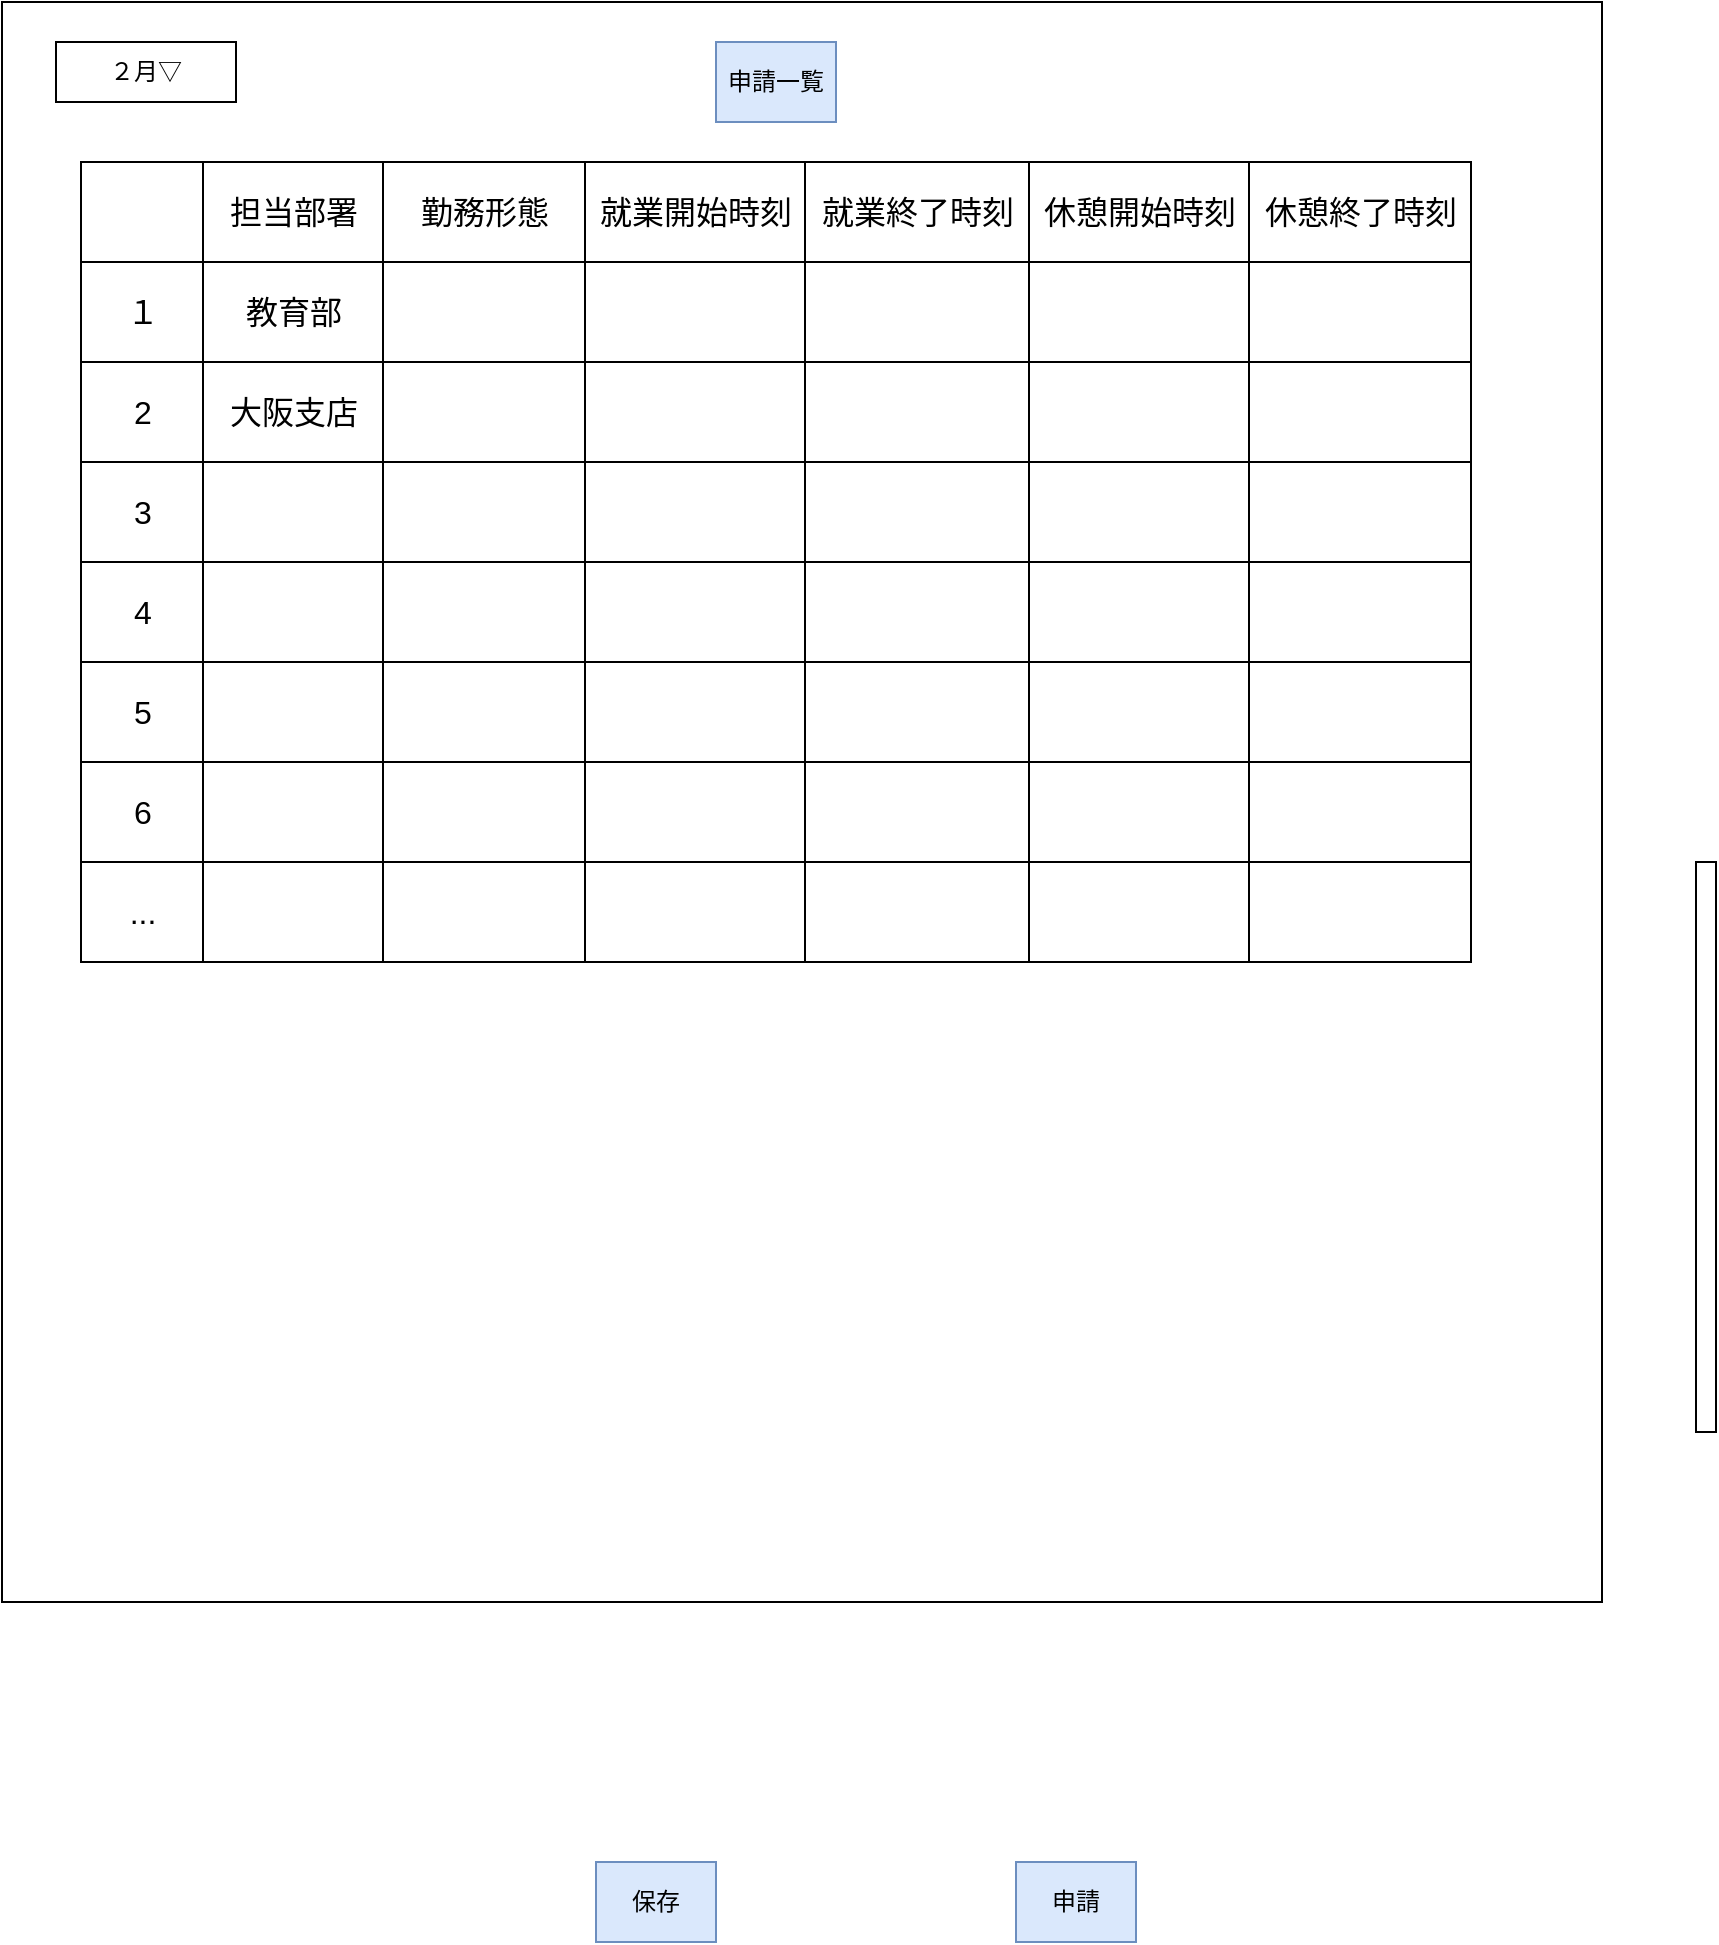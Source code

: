 <mxfile version="20.8.20" type="device" pages="3"><diagram name="勤務時間登録画面" id="ffvngONmOSI1_-Wl4fOs"><mxGraphModel dx="1100" dy="605" grid="1" gridSize="10" guides="1" tooltips="1" connect="1" arrows="1" fold="1" page="1" pageScale="1" pageWidth="827" pageHeight="1169" math="0" shadow="0"><root><mxCell id="0"/><mxCell id="1" parent="0"/><mxCell id="J5azdesgWVslwRO4zE-L-1" value="" style="whiteSpace=wrap;html=1;aspect=fixed;" vertex="1" parent="1"><mxGeometry x="13" y="10" width="800" height="800" as="geometry"/></mxCell><mxCell id="J5azdesgWVslwRO4zE-L-2" value="２月▽" style="rounded=0;whiteSpace=wrap;html=1;" vertex="1" parent="1"><mxGeometry x="40" y="30" width="90" height="30" as="geometry"/></mxCell><mxCell id="J5azdesgWVslwRO4zE-L-7" value="" style="shape=table;startSize=0;container=1;collapsible=0;childLayout=tableLayout;fontSize=16;" vertex="1" parent="1"><mxGeometry x="52.5" y="90" width="695" height="400" as="geometry"/></mxCell><mxCell id="UBJvr2TQ8BoIcqQ2PLWU-1" style="shape=tableRow;horizontal=0;startSize=0;swimlaneHead=0;swimlaneBody=0;strokeColor=inherit;top=0;left=0;bottom=0;right=0;collapsible=0;dropTarget=0;fillColor=none;points=[[0,0.5],[1,0.5]];portConstraint=eastwest;fontSize=16;" vertex="1" parent="J5azdesgWVslwRO4zE-L-7"><mxGeometry width="695" height="50" as="geometry"/></mxCell><mxCell id="UBJvr2TQ8BoIcqQ2PLWU-2" style="shape=partialRectangle;html=1;whiteSpace=wrap;connectable=0;strokeColor=inherit;overflow=hidden;fillColor=none;top=0;left=0;bottom=0;right=0;pointerEvents=1;fontSize=16;" vertex="1" parent="UBJvr2TQ8BoIcqQ2PLWU-1"><mxGeometry width="61" height="50" as="geometry"><mxRectangle width="61" height="50" as="alternateBounds"/></mxGeometry></mxCell><mxCell id="UBJvr2TQ8BoIcqQ2PLWU-3" value="担当部署" style="shape=partialRectangle;html=1;whiteSpace=wrap;connectable=0;strokeColor=inherit;overflow=hidden;fillColor=none;top=0;left=0;bottom=0;right=0;pointerEvents=1;fontSize=16;" vertex="1" parent="UBJvr2TQ8BoIcqQ2PLWU-1"><mxGeometry x="61" width="90" height="50" as="geometry"><mxRectangle width="90" height="50" as="alternateBounds"/></mxGeometry></mxCell><mxCell id="UBJvr2TQ8BoIcqQ2PLWU-4" value="勤務形態" style="shape=partialRectangle;html=1;whiteSpace=wrap;connectable=0;strokeColor=inherit;overflow=hidden;fillColor=none;top=0;left=0;bottom=0;right=0;pointerEvents=1;fontSize=16;" vertex="1" parent="UBJvr2TQ8BoIcqQ2PLWU-1"><mxGeometry x="151" width="101" height="50" as="geometry"><mxRectangle width="101" height="50" as="alternateBounds"/></mxGeometry></mxCell><mxCell id="UBJvr2TQ8BoIcqQ2PLWU-5" value="就業開始時刻" style="shape=partialRectangle;html=1;whiteSpace=wrap;connectable=0;strokeColor=inherit;overflow=hidden;fillColor=none;top=0;left=0;bottom=0;right=0;pointerEvents=1;fontSize=16;" vertex="1" parent="UBJvr2TQ8BoIcqQ2PLWU-1"><mxGeometry x="252" width="110" height="50" as="geometry"><mxRectangle width="110" height="50" as="alternateBounds"/></mxGeometry></mxCell><mxCell id="UBJvr2TQ8BoIcqQ2PLWU-24" value="就業終了時刻" style="shape=partialRectangle;html=1;whiteSpace=wrap;connectable=0;strokeColor=inherit;overflow=hidden;fillColor=none;top=0;left=0;bottom=0;right=0;pointerEvents=1;fontSize=16;" vertex="1" parent="UBJvr2TQ8BoIcqQ2PLWU-1"><mxGeometry x="362" width="112" height="50" as="geometry"><mxRectangle width="112" height="50" as="alternateBounds"/></mxGeometry></mxCell><mxCell id="UBJvr2TQ8BoIcqQ2PLWU-15" value="休憩開始時刻" style="shape=partialRectangle;html=1;whiteSpace=wrap;connectable=0;strokeColor=inherit;overflow=hidden;fillColor=none;top=0;left=0;bottom=0;right=0;pointerEvents=1;fontSize=16;" vertex="1" parent="UBJvr2TQ8BoIcqQ2PLWU-1"><mxGeometry x="474" width="110" height="50" as="geometry"><mxRectangle width="110" height="50" as="alternateBounds"/></mxGeometry></mxCell><mxCell id="UBJvr2TQ8BoIcqQ2PLWU-6" value="休憩終了時刻" style="shape=partialRectangle;html=1;whiteSpace=wrap;connectable=0;strokeColor=inherit;overflow=hidden;fillColor=none;top=0;left=0;bottom=0;right=0;pointerEvents=1;fontSize=16;" vertex="1" parent="UBJvr2TQ8BoIcqQ2PLWU-1"><mxGeometry x="584" width="111" height="50" as="geometry"><mxRectangle width="111" height="50" as="alternateBounds"/></mxGeometry></mxCell><mxCell id="J5azdesgWVslwRO4zE-L-8" value="" style="shape=tableRow;horizontal=0;startSize=0;swimlaneHead=0;swimlaneBody=0;strokeColor=inherit;top=0;left=0;bottom=0;right=0;collapsible=0;dropTarget=0;fillColor=none;points=[[0,0.5],[1,0.5]];portConstraint=eastwest;fontSize=16;" vertex="1" parent="J5azdesgWVslwRO4zE-L-7"><mxGeometry y="50" width="695" height="50" as="geometry"/></mxCell><mxCell id="J5azdesgWVslwRO4zE-L-9" value="１" style="shape=partialRectangle;html=1;whiteSpace=wrap;connectable=0;strokeColor=inherit;overflow=hidden;fillColor=none;top=0;left=0;bottom=0;right=0;pointerEvents=1;fontSize=16;" vertex="1" parent="J5azdesgWVslwRO4zE-L-8"><mxGeometry width="61" height="50" as="geometry"><mxRectangle width="61" height="50" as="alternateBounds"/></mxGeometry></mxCell><mxCell id="J5azdesgWVslwRO4zE-L-10" value="教育部" style="shape=partialRectangle;html=1;whiteSpace=wrap;connectable=0;strokeColor=inherit;overflow=hidden;fillColor=none;top=0;left=0;bottom=0;right=0;pointerEvents=1;fontSize=16;" vertex="1" parent="J5azdesgWVslwRO4zE-L-8"><mxGeometry x="61" width="90" height="50" as="geometry"><mxRectangle width="90" height="50" as="alternateBounds"/></mxGeometry></mxCell><mxCell id="J5azdesgWVslwRO4zE-L-11" value="" style="shape=partialRectangle;html=1;whiteSpace=wrap;connectable=0;strokeColor=inherit;overflow=hidden;fillColor=none;top=0;left=0;bottom=0;right=0;pointerEvents=1;fontSize=16;" vertex="1" parent="J5azdesgWVslwRO4zE-L-8"><mxGeometry x="151" width="101" height="50" as="geometry"><mxRectangle width="101" height="50" as="alternateBounds"/></mxGeometry></mxCell><mxCell id="J5azdesgWVslwRO4zE-L-40" value="" style="shape=partialRectangle;html=1;whiteSpace=wrap;connectable=0;strokeColor=inherit;overflow=hidden;fillColor=none;top=0;left=0;bottom=0;right=0;pointerEvents=1;fontSize=16;" vertex="1" parent="J5azdesgWVslwRO4zE-L-8"><mxGeometry x="252" width="110" height="50" as="geometry"><mxRectangle width="110" height="50" as="alternateBounds"/></mxGeometry></mxCell><mxCell id="UBJvr2TQ8BoIcqQ2PLWU-25" style="shape=partialRectangle;html=1;whiteSpace=wrap;connectable=0;strokeColor=inherit;overflow=hidden;fillColor=none;top=0;left=0;bottom=0;right=0;pointerEvents=1;fontSize=16;" vertex="1" parent="J5azdesgWVslwRO4zE-L-8"><mxGeometry x="362" width="112" height="50" as="geometry"><mxRectangle width="112" height="50" as="alternateBounds"/></mxGeometry></mxCell><mxCell id="UBJvr2TQ8BoIcqQ2PLWU-16" style="shape=partialRectangle;html=1;whiteSpace=wrap;connectable=0;strokeColor=inherit;overflow=hidden;fillColor=none;top=0;left=0;bottom=0;right=0;pointerEvents=1;fontSize=16;" vertex="1" parent="J5azdesgWVslwRO4zE-L-8"><mxGeometry x="474" width="110" height="50" as="geometry"><mxRectangle width="110" height="50" as="alternateBounds"/></mxGeometry></mxCell><mxCell id="UBJvr2TQ8BoIcqQ2PLWU-7" style="shape=partialRectangle;html=1;whiteSpace=wrap;connectable=0;strokeColor=inherit;overflow=hidden;fillColor=none;top=0;left=0;bottom=0;right=0;pointerEvents=1;fontSize=16;" vertex="1" parent="J5azdesgWVslwRO4zE-L-8"><mxGeometry x="584" width="111" height="50" as="geometry"><mxRectangle width="111" height="50" as="alternateBounds"/></mxGeometry></mxCell><mxCell id="J5azdesgWVslwRO4zE-L-12" value="" style="shape=tableRow;horizontal=0;startSize=0;swimlaneHead=0;swimlaneBody=0;strokeColor=inherit;top=0;left=0;bottom=0;right=0;collapsible=0;dropTarget=0;fillColor=none;points=[[0,0.5],[1,0.5]];portConstraint=eastwest;fontSize=16;" vertex="1" parent="J5azdesgWVslwRO4zE-L-7"><mxGeometry y="100" width="695" height="50" as="geometry"/></mxCell><mxCell id="J5azdesgWVslwRO4zE-L-13" value="2" style="shape=partialRectangle;html=1;whiteSpace=wrap;connectable=0;strokeColor=inherit;overflow=hidden;fillColor=none;top=0;left=0;bottom=0;right=0;pointerEvents=1;fontSize=16;" vertex="1" parent="J5azdesgWVslwRO4zE-L-12"><mxGeometry width="61" height="50" as="geometry"><mxRectangle width="61" height="50" as="alternateBounds"/></mxGeometry></mxCell><mxCell id="J5azdesgWVslwRO4zE-L-14" value="大阪支店" style="shape=partialRectangle;html=1;whiteSpace=wrap;connectable=0;strokeColor=inherit;overflow=hidden;fillColor=none;top=0;left=0;bottom=0;right=0;pointerEvents=1;fontSize=16;" vertex="1" parent="J5azdesgWVslwRO4zE-L-12"><mxGeometry x="61" width="90" height="50" as="geometry"><mxRectangle width="90" height="50" as="alternateBounds"/></mxGeometry></mxCell><mxCell id="J5azdesgWVslwRO4zE-L-15" value="" style="shape=partialRectangle;html=1;whiteSpace=wrap;connectable=0;strokeColor=inherit;overflow=hidden;fillColor=none;top=0;left=0;bottom=0;right=0;pointerEvents=1;fontSize=16;" vertex="1" parent="J5azdesgWVslwRO4zE-L-12"><mxGeometry x="151" width="101" height="50" as="geometry"><mxRectangle width="101" height="50" as="alternateBounds"/></mxGeometry></mxCell><mxCell id="J5azdesgWVslwRO4zE-L-41" style="shape=partialRectangle;html=1;whiteSpace=wrap;connectable=0;strokeColor=inherit;overflow=hidden;fillColor=none;top=0;left=0;bottom=0;right=0;pointerEvents=1;fontSize=16;" vertex="1" parent="J5azdesgWVslwRO4zE-L-12"><mxGeometry x="252" width="110" height="50" as="geometry"><mxRectangle width="110" height="50" as="alternateBounds"/></mxGeometry></mxCell><mxCell id="UBJvr2TQ8BoIcqQ2PLWU-26" style="shape=partialRectangle;html=1;whiteSpace=wrap;connectable=0;strokeColor=inherit;overflow=hidden;fillColor=none;top=0;left=0;bottom=0;right=0;pointerEvents=1;fontSize=16;" vertex="1" parent="J5azdesgWVslwRO4zE-L-12"><mxGeometry x="362" width="112" height="50" as="geometry"><mxRectangle width="112" height="50" as="alternateBounds"/></mxGeometry></mxCell><mxCell id="UBJvr2TQ8BoIcqQ2PLWU-17" style="shape=partialRectangle;html=1;whiteSpace=wrap;connectable=0;strokeColor=inherit;overflow=hidden;fillColor=none;top=0;left=0;bottom=0;right=0;pointerEvents=1;fontSize=16;" vertex="1" parent="J5azdesgWVslwRO4zE-L-12"><mxGeometry x="474" width="110" height="50" as="geometry"><mxRectangle width="110" height="50" as="alternateBounds"/></mxGeometry></mxCell><mxCell id="UBJvr2TQ8BoIcqQ2PLWU-8" style="shape=partialRectangle;html=1;whiteSpace=wrap;connectable=0;strokeColor=inherit;overflow=hidden;fillColor=none;top=0;left=0;bottom=0;right=0;pointerEvents=1;fontSize=16;" vertex="1" parent="J5azdesgWVslwRO4zE-L-12"><mxGeometry x="584" width="111" height="50" as="geometry"><mxRectangle width="111" height="50" as="alternateBounds"/></mxGeometry></mxCell><mxCell id="J5azdesgWVslwRO4zE-L-16" value="" style="shape=tableRow;horizontal=0;startSize=0;swimlaneHead=0;swimlaneBody=0;strokeColor=inherit;top=0;left=0;bottom=0;right=0;collapsible=0;dropTarget=0;fillColor=none;points=[[0,0.5],[1,0.5]];portConstraint=eastwest;fontSize=16;" vertex="1" parent="J5azdesgWVslwRO4zE-L-7"><mxGeometry y="150" width="695" height="50" as="geometry"/></mxCell><mxCell id="J5azdesgWVslwRO4zE-L-17" value="3" style="shape=partialRectangle;html=1;whiteSpace=wrap;connectable=0;strokeColor=inherit;overflow=hidden;fillColor=none;top=0;left=0;bottom=0;right=0;pointerEvents=1;fontSize=16;" vertex="1" parent="J5azdesgWVslwRO4zE-L-16"><mxGeometry width="61" height="50" as="geometry"><mxRectangle width="61" height="50" as="alternateBounds"/></mxGeometry></mxCell><mxCell id="J5azdesgWVslwRO4zE-L-18" value="" style="shape=partialRectangle;html=1;whiteSpace=wrap;connectable=0;strokeColor=inherit;overflow=hidden;fillColor=none;top=0;left=0;bottom=0;right=0;pointerEvents=1;fontSize=16;" vertex="1" parent="J5azdesgWVslwRO4zE-L-16"><mxGeometry x="61" width="90" height="50" as="geometry"><mxRectangle width="90" height="50" as="alternateBounds"/></mxGeometry></mxCell><mxCell id="J5azdesgWVslwRO4zE-L-19" value="" style="shape=partialRectangle;html=1;whiteSpace=wrap;connectable=0;strokeColor=inherit;overflow=hidden;fillColor=none;top=0;left=0;bottom=0;right=0;pointerEvents=1;fontSize=16;" vertex="1" parent="J5azdesgWVslwRO4zE-L-16"><mxGeometry x="151" width="101" height="50" as="geometry"><mxRectangle width="101" height="50" as="alternateBounds"/></mxGeometry></mxCell><mxCell id="J5azdesgWVslwRO4zE-L-42" style="shape=partialRectangle;html=1;whiteSpace=wrap;connectable=0;strokeColor=inherit;overflow=hidden;fillColor=none;top=0;left=0;bottom=0;right=0;pointerEvents=1;fontSize=16;" vertex="1" parent="J5azdesgWVslwRO4zE-L-16"><mxGeometry x="252" width="110" height="50" as="geometry"><mxRectangle width="110" height="50" as="alternateBounds"/></mxGeometry></mxCell><mxCell id="UBJvr2TQ8BoIcqQ2PLWU-27" style="shape=partialRectangle;html=1;whiteSpace=wrap;connectable=0;strokeColor=inherit;overflow=hidden;fillColor=none;top=0;left=0;bottom=0;right=0;pointerEvents=1;fontSize=16;" vertex="1" parent="J5azdesgWVslwRO4zE-L-16"><mxGeometry x="362" width="112" height="50" as="geometry"><mxRectangle width="112" height="50" as="alternateBounds"/></mxGeometry></mxCell><mxCell id="UBJvr2TQ8BoIcqQ2PLWU-18" style="shape=partialRectangle;html=1;whiteSpace=wrap;connectable=0;strokeColor=inherit;overflow=hidden;fillColor=none;top=0;left=0;bottom=0;right=0;pointerEvents=1;fontSize=16;" vertex="1" parent="J5azdesgWVslwRO4zE-L-16"><mxGeometry x="474" width="110" height="50" as="geometry"><mxRectangle width="110" height="50" as="alternateBounds"/></mxGeometry></mxCell><mxCell id="UBJvr2TQ8BoIcqQ2PLWU-9" style="shape=partialRectangle;html=1;whiteSpace=wrap;connectable=0;strokeColor=inherit;overflow=hidden;fillColor=none;top=0;left=0;bottom=0;right=0;pointerEvents=1;fontSize=16;" vertex="1" parent="J5azdesgWVslwRO4zE-L-16"><mxGeometry x="584" width="111" height="50" as="geometry"><mxRectangle width="111" height="50" as="alternateBounds"/></mxGeometry></mxCell><mxCell id="J5azdesgWVslwRO4zE-L-36" style="shape=tableRow;horizontal=0;startSize=0;swimlaneHead=0;swimlaneBody=0;strokeColor=inherit;top=0;left=0;bottom=0;right=0;collapsible=0;dropTarget=0;fillColor=none;points=[[0,0.5],[1,0.5]];portConstraint=eastwest;fontSize=16;" vertex="1" parent="J5azdesgWVslwRO4zE-L-7"><mxGeometry y="200" width="695" height="50" as="geometry"/></mxCell><mxCell id="J5azdesgWVslwRO4zE-L-37" value="4" style="shape=partialRectangle;html=1;whiteSpace=wrap;connectable=0;strokeColor=inherit;overflow=hidden;fillColor=none;top=0;left=0;bottom=0;right=0;pointerEvents=1;fontSize=16;" vertex="1" parent="J5azdesgWVslwRO4zE-L-36"><mxGeometry width="61" height="50" as="geometry"><mxRectangle width="61" height="50" as="alternateBounds"/></mxGeometry></mxCell><mxCell id="J5azdesgWVslwRO4zE-L-38" style="shape=partialRectangle;html=1;whiteSpace=wrap;connectable=0;strokeColor=inherit;overflow=hidden;fillColor=none;top=0;left=0;bottom=0;right=0;pointerEvents=1;fontSize=16;" vertex="1" parent="J5azdesgWVslwRO4zE-L-36"><mxGeometry x="61" width="90" height="50" as="geometry"><mxRectangle width="90" height="50" as="alternateBounds"/></mxGeometry></mxCell><mxCell id="J5azdesgWVslwRO4zE-L-39" style="shape=partialRectangle;html=1;whiteSpace=wrap;connectable=0;strokeColor=inherit;overflow=hidden;fillColor=none;top=0;left=0;bottom=0;right=0;pointerEvents=1;fontSize=16;" vertex="1" parent="J5azdesgWVslwRO4zE-L-36"><mxGeometry x="151" width="101" height="50" as="geometry"><mxRectangle width="101" height="50" as="alternateBounds"/></mxGeometry></mxCell><mxCell id="J5azdesgWVslwRO4zE-L-43" style="shape=partialRectangle;html=1;whiteSpace=wrap;connectable=0;strokeColor=inherit;overflow=hidden;fillColor=none;top=0;left=0;bottom=0;right=0;pointerEvents=1;fontSize=16;" vertex="1" parent="J5azdesgWVslwRO4zE-L-36"><mxGeometry x="252" width="110" height="50" as="geometry"><mxRectangle width="110" height="50" as="alternateBounds"/></mxGeometry></mxCell><mxCell id="UBJvr2TQ8BoIcqQ2PLWU-28" style="shape=partialRectangle;html=1;whiteSpace=wrap;connectable=0;strokeColor=inherit;overflow=hidden;fillColor=none;top=0;left=0;bottom=0;right=0;pointerEvents=1;fontSize=16;" vertex="1" parent="J5azdesgWVslwRO4zE-L-36"><mxGeometry x="362" width="112" height="50" as="geometry"><mxRectangle width="112" height="50" as="alternateBounds"/></mxGeometry></mxCell><mxCell id="UBJvr2TQ8BoIcqQ2PLWU-19" style="shape=partialRectangle;html=1;whiteSpace=wrap;connectable=0;strokeColor=inherit;overflow=hidden;fillColor=none;top=0;left=0;bottom=0;right=0;pointerEvents=1;fontSize=16;" vertex="1" parent="J5azdesgWVslwRO4zE-L-36"><mxGeometry x="474" width="110" height="50" as="geometry"><mxRectangle width="110" height="50" as="alternateBounds"/></mxGeometry></mxCell><mxCell id="UBJvr2TQ8BoIcqQ2PLWU-10" style="shape=partialRectangle;html=1;whiteSpace=wrap;connectable=0;strokeColor=inherit;overflow=hidden;fillColor=none;top=0;left=0;bottom=0;right=0;pointerEvents=1;fontSize=16;" vertex="1" parent="J5azdesgWVslwRO4zE-L-36"><mxGeometry x="584" width="111" height="50" as="geometry"><mxRectangle width="111" height="50" as="alternateBounds"/></mxGeometry></mxCell><mxCell id="J5azdesgWVslwRO4zE-L-32" style="shape=tableRow;horizontal=0;startSize=0;swimlaneHead=0;swimlaneBody=0;strokeColor=inherit;top=0;left=0;bottom=0;right=0;collapsible=0;dropTarget=0;fillColor=none;points=[[0,0.5],[1,0.5]];portConstraint=eastwest;fontSize=16;" vertex="1" parent="J5azdesgWVslwRO4zE-L-7"><mxGeometry y="250" width="695" height="50" as="geometry"/></mxCell><mxCell id="J5azdesgWVslwRO4zE-L-33" value="5" style="shape=partialRectangle;html=1;whiteSpace=wrap;connectable=0;strokeColor=inherit;overflow=hidden;fillColor=none;top=0;left=0;bottom=0;right=0;pointerEvents=1;fontSize=16;" vertex="1" parent="J5azdesgWVslwRO4zE-L-32"><mxGeometry width="61" height="50" as="geometry"><mxRectangle width="61" height="50" as="alternateBounds"/></mxGeometry></mxCell><mxCell id="J5azdesgWVslwRO4zE-L-34" style="shape=partialRectangle;html=1;whiteSpace=wrap;connectable=0;strokeColor=inherit;overflow=hidden;fillColor=none;top=0;left=0;bottom=0;right=0;pointerEvents=1;fontSize=16;" vertex="1" parent="J5azdesgWVslwRO4zE-L-32"><mxGeometry x="61" width="90" height="50" as="geometry"><mxRectangle width="90" height="50" as="alternateBounds"/></mxGeometry></mxCell><mxCell id="J5azdesgWVslwRO4zE-L-35" style="shape=partialRectangle;html=1;whiteSpace=wrap;connectable=0;strokeColor=inherit;overflow=hidden;fillColor=none;top=0;left=0;bottom=0;right=0;pointerEvents=1;fontSize=16;" vertex="1" parent="J5azdesgWVslwRO4zE-L-32"><mxGeometry x="151" width="101" height="50" as="geometry"><mxRectangle width="101" height="50" as="alternateBounds"/></mxGeometry></mxCell><mxCell id="J5azdesgWVslwRO4zE-L-44" style="shape=partialRectangle;html=1;whiteSpace=wrap;connectable=0;strokeColor=inherit;overflow=hidden;fillColor=none;top=0;left=0;bottom=0;right=0;pointerEvents=1;fontSize=16;" vertex="1" parent="J5azdesgWVslwRO4zE-L-32"><mxGeometry x="252" width="110" height="50" as="geometry"><mxRectangle width="110" height="50" as="alternateBounds"/></mxGeometry></mxCell><mxCell id="UBJvr2TQ8BoIcqQ2PLWU-29" style="shape=partialRectangle;html=1;whiteSpace=wrap;connectable=0;strokeColor=inherit;overflow=hidden;fillColor=none;top=0;left=0;bottom=0;right=0;pointerEvents=1;fontSize=16;" vertex="1" parent="J5azdesgWVslwRO4zE-L-32"><mxGeometry x="362" width="112" height="50" as="geometry"><mxRectangle width="112" height="50" as="alternateBounds"/></mxGeometry></mxCell><mxCell id="UBJvr2TQ8BoIcqQ2PLWU-20" style="shape=partialRectangle;html=1;whiteSpace=wrap;connectable=0;strokeColor=inherit;overflow=hidden;fillColor=none;top=0;left=0;bottom=0;right=0;pointerEvents=1;fontSize=16;" vertex="1" parent="J5azdesgWVslwRO4zE-L-32"><mxGeometry x="474" width="110" height="50" as="geometry"><mxRectangle width="110" height="50" as="alternateBounds"/></mxGeometry></mxCell><mxCell id="UBJvr2TQ8BoIcqQ2PLWU-11" style="shape=partialRectangle;html=1;whiteSpace=wrap;connectable=0;strokeColor=inherit;overflow=hidden;fillColor=none;top=0;left=0;bottom=0;right=0;pointerEvents=1;fontSize=16;" vertex="1" parent="J5azdesgWVslwRO4zE-L-32"><mxGeometry x="584" width="111" height="50" as="geometry"><mxRectangle width="111" height="50" as="alternateBounds"/></mxGeometry></mxCell><mxCell id="J5azdesgWVslwRO4zE-L-28" style="shape=tableRow;horizontal=0;startSize=0;swimlaneHead=0;swimlaneBody=0;strokeColor=inherit;top=0;left=0;bottom=0;right=0;collapsible=0;dropTarget=0;fillColor=none;points=[[0,0.5],[1,0.5]];portConstraint=eastwest;fontSize=16;" vertex="1" parent="J5azdesgWVslwRO4zE-L-7"><mxGeometry y="300" width="695" height="50" as="geometry"/></mxCell><mxCell id="J5azdesgWVslwRO4zE-L-29" value="6" style="shape=partialRectangle;html=1;whiteSpace=wrap;connectable=0;strokeColor=inherit;overflow=hidden;fillColor=none;top=0;left=0;bottom=0;right=0;pointerEvents=1;fontSize=16;" vertex="1" parent="J5azdesgWVslwRO4zE-L-28"><mxGeometry width="61" height="50" as="geometry"><mxRectangle width="61" height="50" as="alternateBounds"/></mxGeometry></mxCell><mxCell id="J5azdesgWVslwRO4zE-L-30" style="shape=partialRectangle;html=1;whiteSpace=wrap;connectable=0;strokeColor=inherit;overflow=hidden;fillColor=none;top=0;left=0;bottom=0;right=0;pointerEvents=1;fontSize=16;" vertex="1" parent="J5azdesgWVslwRO4zE-L-28"><mxGeometry x="61" width="90" height="50" as="geometry"><mxRectangle width="90" height="50" as="alternateBounds"/></mxGeometry></mxCell><mxCell id="J5azdesgWVslwRO4zE-L-31" style="shape=partialRectangle;html=1;whiteSpace=wrap;connectable=0;strokeColor=inherit;overflow=hidden;fillColor=none;top=0;left=0;bottom=0;right=0;pointerEvents=1;fontSize=16;" vertex="1" parent="J5azdesgWVslwRO4zE-L-28"><mxGeometry x="151" width="101" height="50" as="geometry"><mxRectangle width="101" height="50" as="alternateBounds"/></mxGeometry></mxCell><mxCell id="J5azdesgWVslwRO4zE-L-45" style="shape=partialRectangle;html=1;whiteSpace=wrap;connectable=0;strokeColor=inherit;overflow=hidden;fillColor=none;top=0;left=0;bottom=0;right=0;pointerEvents=1;fontSize=16;" vertex="1" parent="J5azdesgWVslwRO4zE-L-28"><mxGeometry x="252" width="110" height="50" as="geometry"><mxRectangle width="110" height="50" as="alternateBounds"/></mxGeometry></mxCell><mxCell id="UBJvr2TQ8BoIcqQ2PLWU-30" style="shape=partialRectangle;html=1;whiteSpace=wrap;connectable=0;strokeColor=inherit;overflow=hidden;fillColor=none;top=0;left=0;bottom=0;right=0;pointerEvents=1;fontSize=16;" vertex="1" parent="J5azdesgWVslwRO4zE-L-28"><mxGeometry x="362" width="112" height="50" as="geometry"><mxRectangle width="112" height="50" as="alternateBounds"/></mxGeometry></mxCell><mxCell id="UBJvr2TQ8BoIcqQ2PLWU-21" style="shape=partialRectangle;html=1;whiteSpace=wrap;connectable=0;strokeColor=inherit;overflow=hidden;fillColor=none;top=0;left=0;bottom=0;right=0;pointerEvents=1;fontSize=16;" vertex="1" parent="J5azdesgWVslwRO4zE-L-28"><mxGeometry x="474" width="110" height="50" as="geometry"><mxRectangle width="110" height="50" as="alternateBounds"/></mxGeometry></mxCell><mxCell id="UBJvr2TQ8BoIcqQ2PLWU-12" style="shape=partialRectangle;html=1;whiteSpace=wrap;connectable=0;strokeColor=inherit;overflow=hidden;fillColor=none;top=0;left=0;bottom=0;right=0;pointerEvents=1;fontSize=16;" vertex="1" parent="J5azdesgWVslwRO4zE-L-28"><mxGeometry x="584" width="111" height="50" as="geometry"><mxRectangle width="111" height="50" as="alternateBounds"/></mxGeometry></mxCell><mxCell id="J5azdesgWVslwRO4zE-L-24" style="shape=tableRow;horizontal=0;startSize=0;swimlaneHead=0;swimlaneBody=0;strokeColor=inherit;top=0;left=0;bottom=0;right=0;collapsible=0;dropTarget=0;fillColor=none;points=[[0,0.5],[1,0.5]];portConstraint=eastwest;fontSize=16;" vertex="1" parent="J5azdesgWVslwRO4zE-L-7"><mxGeometry y="350" width="695" height="50" as="geometry"/></mxCell><mxCell id="J5azdesgWVslwRO4zE-L-25" value="..." style="shape=partialRectangle;html=1;whiteSpace=wrap;connectable=0;strokeColor=inherit;overflow=hidden;fillColor=none;top=0;left=0;bottom=0;right=0;pointerEvents=1;fontSize=16;" vertex="1" parent="J5azdesgWVslwRO4zE-L-24"><mxGeometry width="61" height="50" as="geometry"><mxRectangle width="61" height="50" as="alternateBounds"/></mxGeometry></mxCell><mxCell id="J5azdesgWVslwRO4zE-L-26" style="shape=partialRectangle;html=1;whiteSpace=wrap;connectable=0;strokeColor=inherit;overflow=hidden;fillColor=none;top=0;left=0;bottom=0;right=0;pointerEvents=1;fontSize=16;" vertex="1" parent="J5azdesgWVslwRO4zE-L-24"><mxGeometry x="61" width="90" height="50" as="geometry"><mxRectangle width="90" height="50" as="alternateBounds"/></mxGeometry></mxCell><mxCell id="J5azdesgWVslwRO4zE-L-27" style="shape=partialRectangle;html=1;whiteSpace=wrap;connectable=0;strokeColor=inherit;overflow=hidden;fillColor=none;top=0;left=0;bottom=0;right=0;pointerEvents=1;fontSize=16;" vertex="1" parent="J5azdesgWVslwRO4zE-L-24"><mxGeometry x="151" width="101" height="50" as="geometry"><mxRectangle width="101" height="50" as="alternateBounds"/></mxGeometry></mxCell><mxCell id="J5azdesgWVslwRO4zE-L-46" style="shape=partialRectangle;html=1;whiteSpace=wrap;connectable=0;strokeColor=inherit;overflow=hidden;fillColor=none;top=0;left=0;bottom=0;right=0;pointerEvents=1;fontSize=16;" vertex="1" parent="J5azdesgWVslwRO4zE-L-24"><mxGeometry x="252" width="110" height="50" as="geometry"><mxRectangle width="110" height="50" as="alternateBounds"/></mxGeometry></mxCell><mxCell id="UBJvr2TQ8BoIcqQ2PLWU-31" style="shape=partialRectangle;html=1;whiteSpace=wrap;connectable=0;strokeColor=inherit;overflow=hidden;fillColor=none;top=0;left=0;bottom=0;right=0;pointerEvents=1;fontSize=16;" vertex="1" parent="J5azdesgWVslwRO4zE-L-24"><mxGeometry x="362" width="112" height="50" as="geometry"><mxRectangle width="112" height="50" as="alternateBounds"/></mxGeometry></mxCell><mxCell id="UBJvr2TQ8BoIcqQ2PLWU-22" style="shape=partialRectangle;html=1;whiteSpace=wrap;connectable=0;strokeColor=inherit;overflow=hidden;fillColor=none;top=0;left=0;bottom=0;right=0;pointerEvents=1;fontSize=16;" vertex="1" parent="J5azdesgWVslwRO4zE-L-24"><mxGeometry x="474" width="110" height="50" as="geometry"><mxRectangle width="110" height="50" as="alternateBounds"/></mxGeometry></mxCell><mxCell id="UBJvr2TQ8BoIcqQ2PLWU-13" style="shape=partialRectangle;html=1;whiteSpace=wrap;connectable=0;strokeColor=inherit;overflow=hidden;fillColor=none;top=0;left=0;bottom=0;right=0;pointerEvents=1;fontSize=16;" vertex="1" parent="J5azdesgWVslwRO4zE-L-24"><mxGeometry x="584" width="111" height="50" as="geometry"><mxRectangle width="111" height="50" as="alternateBounds"/></mxGeometry></mxCell><mxCell id="J5azdesgWVslwRO4zE-L-48" value="保存" style="rounded=0;whiteSpace=wrap;html=1;fillColor=#dae8fc;strokeColor=#6c8ebf;" vertex="1" parent="1"><mxGeometry x="310" y="940" width="60" height="40" as="geometry"/></mxCell><mxCell id="J5azdesgWVslwRO4zE-L-49" value="申請" style="rounded=0;whiteSpace=wrap;html=1;fillColor=#dae8fc;strokeColor=#6c8ebf;" vertex="1" parent="1"><mxGeometry x="520" y="940" width="60" height="40" as="geometry"/></mxCell><mxCell id="J5azdesgWVslwRO4zE-L-50" value="申請一覧" style="rounded=0;whiteSpace=wrap;html=1;fillColor=#dae8fc;strokeColor=#6c8ebf;" vertex="1" parent="1"><mxGeometry x="370" y="30" width="60" height="40" as="geometry"/></mxCell><mxCell id="UBJvr2TQ8BoIcqQ2PLWU-66" value="" style="rounded=0;whiteSpace=wrap;html=1;" vertex="1" parent="1"><mxGeometry x="860" y="440" width="10" height="285" as="geometry"/></mxCell></root></mxGraphModel></diagram><diagram name="申請確認画面" id="fbiKhZ117T5x2yP3ISCa"><mxGraphModel dx="880" dy="484" grid="1" gridSize="10" guides="1" tooltips="1" connect="1" arrows="1" fold="1" page="1" pageScale="1" pageWidth="827" pageHeight="1169" math="0" shadow="0"><root><mxCell id="-vti5eFoeexiEnZC_0Ad-0"/><mxCell id="-vti5eFoeexiEnZC_0Ad-1" parent="-vti5eFoeexiEnZC_0Ad-0"/><mxCell id="-vti5eFoeexiEnZC_0Ad-2" value="" style="whiteSpace=wrap;html=1;aspect=fixed;" vertex="1" parent="-vti5eFoeexiEnZC_0Ad-1"><mxGeometry x="170" y="120" width="590" height="590" as="geometry"/></mxCell><mxCell id="-vti5eFoeexiEnZC_0Ad-3" value="２月▽" style="rounded=0;whiteSpace=wrap;html=1;" vertex="1" parent="-vti5eFoeexiEnZC_0Ad-1"><mxGeometry x="180" y="130" width="90" height="30" as="geometry"/></mxCell><mxCell id="-vti5eFoeexiEnZC_0Ad-4" value="" style="shape=table;startSize=0;container=1;collapsible=0;childLayout=tableLayout;fontSize=16;" vertex="1" parent="-vti5eFoeexiEnZC_0Ad-1"><mxGeometry x="270" y="210" width="347" height="400" as="geometry"/></mxCell><mxCell id="-vti5eFoeexiEnZC_0Ad-5" value="" style="shape=tableRow;horizontal=0;startSize=0;swimlaneHead=0;swimlaneBody=0;strokeColor=inherit;top=0;left=0;bottom=0;right=0;collapsible=0;dropTarget=0;fillColor=none;points=[[0,0.5],[1,0.5]];portConstraint=eastwest;fontSize=16;" vertex="1" parent="-vti5eFoeexiEnZC_0Ad-4"><mxGeometry width="347" height="50" as="geometry"/></mxCell><mxCell id="-vti5eFoeexiEnZC_0Ad-6" value="１" style="shape=partialRectangle;html=1;whiteSpace=wrap;connectable=0;strokeColor=inherit;overflow=hidden;fillColor=none;top=0;left=0;bottom=0;right=0;pointerEvents=1;fontSize=16;" vertex="1" parent="-vti5eFoeexiEnZC_0Ad-5"><mxGeometry width="87" height="50" as="geometry"><mxRectangle width="87" height="50" as="alternateBounds"/></mxGeometry></mxCell><mxCell id="-vti5eFoeexiEnZC_0Ad-7" value="担当部署" style="shape=partialRectangle;html=1;whiteSpace=wrap;connectable=0;strokeColor=inherit;overflow=hidden;fillColor=none;top=0;left=0;bottom=0;right=0;pointerEvents=1;fontSize=16;" vertex="1" parent="-vti5eFoeexiEnZC_0Ad-5"><mxGeometry x="87" width="86" height="50" as="geometry"><mxRectangle width="86" height="50" as="alternateBounds"/></mxGeometry></mxCell><mxCell id="-vti5eFoeexiEnZC_0Ad-8" value="勤務形態" style="shape=partialRectangle;html=1;whiteSpace=wrap;connectable=0;strokeColor=inherit;overflow=hidden;fillColor=none;top=0;left=0;bottom=0;right=0;pointerEvents=1;fontSize=16;" vertex="1" parent="-vti5eFoeexiEnZC_0Ad-5"><mxGeometry x="173" width="87" height="50" as="geometry"><mxRectangle width="87" height="50" as="alternateBounds"/></mxGeometry></mxCell><mxCell id="-vti5eFoeexiEnZC_0Ad-9" value="時間情報" style="shape=partialRectangle;html=1;whiteSpace=wrap;connectable=0;strokeColor=inherit;overflow=hidden;fillColor=none;top=0;left=0;bottom=0;right=0;pointerEvents=1;fontSize=16;" vertex="1" parent="-vti5eFoeexiEnZC_0Ad-5"><mxGeometry x="260" width="87" height="50" as="geometry"><mxRectangle width="87" height="50" as="alternateBounds"/></mxGeometry></mxCell><mxCell id="-vti5eFoeexiEnZC_0Ad-10" value="" style="shape=tableRow;horizontal=0;startSize=0;swimlaneHead=0;swimlaneBody=0;strokeColor=inherit;top=0;left=0;bottom=0;right=0;collapsible=0;dropTarget=0;fillColor=none;points=[[0,0.5],[1,0.5]];portConstraint=eastwest;fontSize=16;" vertex="1" parent="-vti5eFoeexiEnZC_0Ad-4"><mxGeometry y="50" width="347" height="50" as="geometry"/></mxCell><mxCell id="-vti5eFoeexiEnZC_0Ad-11" value="2" style="shape=partialRectangle;html=1;whiteSpace=wrap;connectable=0;strokeColor=inherit;overflow=hidden;fillColor=none;top=0;left=0;bottom=0;right=0;pointerEvents=1;fontSize=16;" vertex="1" parent="-vti5eFoeexiEnZC_0Ad-10"><mxGeometry width="87" height="50" as="geometry"><mxRectangle width="87" height="50" as="alternateBounds"/></mxGeometry></mxCell><mxCell id="-vti5eFoeexiEnZC_0Ad-12" value="" style="shape=partialRectangle;html=1;whiteSpace=wrap;connectable=0;strokeColor=inherit;overflow=hidden;fillColor=none;top=0;left=0;bottom=0;right=0;pointerEvents=1;fontSize=16;" vertex="1" parent="-vti5eFoeexiEnZC_0Ad-10"><mxGeometry x="87" width="86" height="50" as="geometry"><mxRectangle width="86" height="50" as="alternateBounds"/></mxGeometry></mxCell><mxCell id="-vti5eFoeexiEnZC_0Ad-13" value="" style="shape=partialRectangle;html=1;whiteSpace=wrap;connectable=0;strokeColor=inherit;overflow=hidden;fillColor=none;top=0;left=0;bottom=0;right=0;pointerEvents=1;fontSize=16;" vertex="1" parent="-vti5eFoeexiEnZC_0Ad-10"><mxGeometry x="173" width="87" height="50" as="geometry"><mxRectangle width="87" height="50" as="alternateBounds"/></mxGeometry></mxCell><mxCell id="-vti5eFoeexiEnZC_0Ad-14" style="shape=partialRectangle;html=1;whiteSpace=wrap;connectable=0;strokeColor=inherit;overflow=hidden;fillColor=none;top=0;left=0;bottom=0;right=0;pointerEvents=1;fontSize=16;" vertex="1" parent="-vti5eFoeexiEnZC_0Ad-10"><mxGeometry x="260" width="87" height="50" as="geometry"><mxRectangle width="87" height="50" as="alternateBounds"/></mxGeometry></mxCell><mxCell id="-vti5eFoeexiEnZC_0Ad-15" value="" style="shape=tableRow;horizontal=0;startSize=0;swimlaneHead=0;swimlaneBody=0;strokeColor=inherit;top=0;left=0;bottom=0;right=0;collapsible=0;dropTarget=0;fillColor=none;points=[[0,0.5],[1,0.5]];portConstraint=eastwest;fontSize=16;" vertex="1" parent="-vti5eFoeexiEnZC_0Ad-4"><mxGeometry y="100" width="347" height="50" as="geometry"/></mxCell><mxCell id="-vti5eFoeexiEnZC_0Ad-16" value="3" style="shape=partialRectangle;html=1;whiteSpace=wrap;connectable=0;strokeColor=inherit;overflow=hidden;fillColor=none;top=0;left=0;bottom=0;right=0;pointerEvents=1;fontSize=16;" vertex="1" parent="-vti5eFoeexiEnZC_0Ad-15"><mxGeometry width="87" height="50" as="geometry"><mxRectangle width="87" height="50" as="alternateBounds"/></mxGeometry></mxCell><mxCell id="-vti5eFoeexiEnZC_0Ad-17" value="" style="shape=partialRectangle;html=1;whiteSpace=wrap;connectable=0;strokeColor=inherit;overflow=hidden;fillColor=none;top=0;left=0;bottom=0;right=0;pointerEvents=1;fontSize=16;" vertex="1" parent="-vti5eFoeexiEnZC_0Ad-15"><mxGeometry x="87" width="86" height="50" as="geometry"><mxRectangle width="86" height="50" as="alternateBounds"/></mxGeometry></mxCell><mxCell id="-vti5eFoeexiEnZC_0Ad-18" value="" style="shape=partialRectangle;html=1;whiteSpace=wrap;connectable=0;strokeColor=inherit;overflow=hidden;fillColor=none;top=0;left=0;bottom=0;right=0;pointerEvents=1;fontSize=16;" vertex="1" parent="-vti5eFoeexiEnZC_0Ad-15"><mxGeometry x="173" width="87" height="50" as="geometry"><mxRectangle width="87" height="50" as="alternateBounds"/></mxGeometry></mxCell><mxCell id="-vti5eFoeexiEnZC_0Ad-19" style="shape=partialRectangle;html=1;whiteSpace=wrap;connectable=0;strokeColor=inherit;overflow=hidden;fillColor=none;top=0;left=0;bottom=0;right=0;pointerEvents=1;fontSize=16;" vertex="1" parent="-vti5eFoeexiEnZC_0Ad-15"><mxGeometry x="260" width="87" height="50" as="geometry"><mxRectangle width="87" height="50" as="alternateBounds"/></mxGeometry></mxCell><mxCell id="-vti5eFoeexiEnZC_0Ad-20" style="shape=tableRow;horizontal=0;startSize=0;swimlaneHead=0;swimlaneBody=0;strokeColor=inherit;top=0;left=0;bottom=0;right=0;collapsible=0;dropTarget=0;fillColor=none;points=[[0,0.5],[1,0.5]];portConstraint=eastwest;fontSize=16;" vertex="1" parent="-vti5eFoeexiEnZC_0Ad-4"><mxGeometry y="150" width="347" height="50" as="geometry"/></mxCell><mxCell id="-vti5eFoeexiEnZC_0Ad-21" value="4" style="shape=partialRectangle;html=1;whiteSpace=wrap;connectable=0;strokeColor=inherit;overflow=hidden;fillColor=none;top=0;left=0;bottom=0;right=0;pointerEvents=1;fontSize=16;" vertex="1" parent="-vti5eFoeexiEnZC_0Ad-20"><mxGeometry width="87" height="50" as="geometry"><mxRectangle width="87" height="50" as="alternateBounds"/></mxGeometry></mxCell><mxCell id="-vti5eFoeexiEnZC_0Ad-22" style="shape=partialRectangle;html=1;whiteSpace=wrap;connectable=0;strokeColor=inherit;overflow=hidden;fillColor=none;top=0;left=0;bottom=0;right=0;pointerEvents=1;fontSize=16;" vertex="1" parent="-vti5eFoeexiEnZC_0Ad-20"><mxGeometry x="87" width="86" height="50" as="geometry"><mxRectangle width="86" height="50" as="alternateBounds"/></mxGeometry></mxCell><mxCell id="-vti5eFoeexiEnZC_0Ad-23" style="shape=partialRectangle;html=1;whiteSpace=wrap;connectable=0;strokeColor=inherit;overflow=hidden;fillColor=none;top=0;left=0;bottom=0;right=0;pointerEvents=1;fontSize=16;" vertex="1" parent="-vti5eFoeexiEnZC_0Ad-20"><mxGeometry x="173" width="87" height="50" as="geometry"><mxRectangle width="87" height="50" as="alternateBounds"/></mxGeometry></mxCell><mxCell id="-vti5eFoeexiEnZC_0Ad-24" style="shape=partialRectangle;html=1;whiteSpace=wrap;connectable=0;strokeColor=inherit;overflow=hidden;fillColor=none;top=0;left=0;bottom=0;right=0;pointerEvents=1;fontSize=16;" vertex="1" parent="-vti5eFoeexiEnZC_0Ad-20"><mxGeometry x="260" width="87" height="50" as="geometry"><mxRectangle width="87" height="50" as="alternateBounds"/></mxGeometry></mxCell><mxCell id="-vti5eFoeexiEnZC_0Ad-25" style="shape=tableRow;horizontal=0;startSize=0;swimlaneHead=0;swimlaneBody=0;strokeColor=inherit;top=0;left=0;bottom=0;right=0;collapsible=0;dropTarget=0;fillColor=none;points=[[0,0.5],[1,0.5]];portConstraint=eastwest;fontSize=16;" vertex="1" parent="-vti5eFoeexiEnZC_0Ad-4"><mxGeometry y="200" width="347" height="50" as="geometry"/></mxCell><mxCell id="-vti5eFoeexiEnZC_0Ad-26" value="5" style="shape=partialRectangle;html=1;whiteSpace=wrap;connectable=0;strokeColor=inherit;overflow=hidden;fillColor=none;top=0;left=0;bottom=0;right=0;pointerEvents=1;fontSize=16;" vertex="1" parent="-vti5eFoeexiEnZC_0Ad-25"><mxGeometry width="87" height="50" as="geometry"><mxRectangle width="87" height="50" as="alternateBounds"/></mxGeometry></mxCell><mxCell id="-vti5eFoeexiEnZC_0Ad-27" style="shape=partialRectangle;html=1;whiteSpace=wrap;connectable=0;strokeColor=inherit;overflow=hidden;fillColor=none;top=0;left=0;bottom=0;right=0;pointerEvents=1;fontSize=16;" vertex="1" parent="-vti5eFoeexiEnZC_0Ad-25"><mxGeometry x="87" width="86" height="50" as="geometry"><mxRectangle width="86" height="50" as="alternateBounds"/></mxGeometry></mxCell><mxCell id="-vti5eFoeexiEnZC_0Ad-28" style="shape=partialRectangle;html=1;whiteSpace=wrap;connectable=0;strokeColor=inherit;overflow=hidden;fillColor=none;top=0;left=0;bottom=0;right=0;pointerEvents=1;fontSize=16;" vertex="1" parent="-vti5eFoeexiEnZC_0Ad-25"><mxGeometry x="173" width="87" height="50" as="geometry"><mxRectangle width="87" height="50" as="alternateBounds"/></mxGeometry></mxCell><mxCell id="-vti5eFoeexiEnZC_0Ad-29" style="shape=partialRectangle;html=1;whiteSpace=wrap;connectable=0;strokeColor=inherit;overflow=hidden;fillColor=none;top=0;left=0;bottom=0;right=0;pointerEvents=1;fontSize=16;" vertex="1" parent="-vti5eFoeexiEnZC_0Ad-25"><mxGeometry x="260" width="87" height="50" as="geometry"><mxRectangle width="87" height="50" as="alternateBounds"/></mxGeometry></mxCell><mxCell id="-vti5eFoeexiEnZC_0Ad-30" style="shape=tableRow;horizontal=0;startSize=0;swimlaneHead=0;swimlaneBody=0;strokeColor=inherit;top=0;left=0;bottom=0;right=0;collapsible=0;dropTarget=0;fillColor=none;points=[[0,0.5],[1,0.5]];portConstraint=eastwest;fontSize=16;" vertex="1" parent="-vti5eFoeexiEnZC_0Ad-4"><mxGeometry y="250" width="347" height="50" as="geometry"/></mxCell><mxCell id="-vti5eFoeexiEnZC_0Ad-31" value="6" style="shape=partialRectangle;html=1;whiteSpace=wrap;connectable=0;strokeColor=inherit;overflow=hidden;fillColor=none;top=0;left=0;bottom=0;right=0;pointerEvents=1;fontSize=16;" vertex="1" parent="-vti5eFoeexiEnZC_0Ad-30"><mxGeometry width="87" height="50" as="geometry"><mxRectangle width="87" height="50" as="alternateBounds"/></mxGeometry></mxCell><mxCell id="-vti5eFoeexiEnZC_0Ad-32" style="shape=partialRectangle;html=1;whiteSpace=wrap;connectable=0;strokeColor=inherit;overflow=hidden;fillColor=none;top=0;left=0;bottom=0;right=0;pointerEvents=1;fontSize=16;" vertex="1" parent="-vti5eFoeexiEnZC_0Ad-30"><mxGeometry x="87" width="86" height="50" as="geometry"><mxRectangle width="86" height="50" as="alternateBounds"/></mxGeometry></mxCell><mxCell id="-vti5eFoeexiEnZC_0Ad-33" style="shape=partialRectangle;html=1;whiteSpace=wrap;connectable=0;strokeColor=inherit;overflow=hidden;fillColor=none;top=0;left=0;bottom=0;right=0;pointerEvents=1;fontSize=16;" vertex="1" parent="-vti5eFoeexiEnZC_0Ad-30"><mxGeometry x="173" width="87" height="50" as="geometry"><mxRectangle width="87" height="50" as="alternateBounds"/></mxGeometry></mxCell><mxCell id="-vti5eFoeexiEnZC_0Ad-34" style="shape=partialRectangle;html=1;whiteSpace=wrap;connectable=0;strokeColor=inherit;overflow=hidden;fillColor=none;top=0;left=0;bottom=0;right=0;pointerEvents=1;fontSize=16;" vertex="1" parent="-vti5eFoeexiEnZC_0Ad-30"><mxGeometry x="260" width="87" height="50" as="geometry"><mxRectangle width="87" height="50" as="alternateBounds"/></mxGeometry></mxCell><mxCell id="-vti5eFoeexiEnZC_0Ad-35" style="shape=tableRow;horizontal=0;startSize=0;swimlaneHead=0;swimlaneBody=0;strokeColor=inherit;top=0;left=0;bottom=0;right=0;collapsible=0;dropTarget=0;fillColor=none;points=[[0,0.5],[1,0.5]];portConstraint=eastwest;fontSize=16;" vertex="1" parent="-vti5eFoeexiEnZC_0Ad-4"><mxGeometry y="300" width="347" height="50" as="geometry"/></mxCell><mxCell id="-vti5eFoeexiEnZC_0Ad-36" value="..." style="shape=partialRectangle;html=1;whiteSpace=wrap;connectable=0;strokeColor=inherit;overflow=hidden;fillColor=none;top=0;left=0;bottom=0;right=0;pointerEvents=1;fontSize=16;" vertex="1" parent="-vti5eFoeexiEnZC_0Ad-35"><mxGeometry width="87" height="50" as="geometry"><mxRectangle width="87" height="50" as="alternateBounds"/></mxGeometry></mxCell><mxCell id="-vti5eFoeexiEnZC_0Ad-37" style="shape=partialRectangle;html=1;whiteSpace=wrap;connectable=0;strokeColor=inherit;overflow=hidden;fillColor=none;top=0;left=0;bottom=0;right=0;pointerEvents=1;fontSize=16;" vertex="1" parent="-vti5eFoeexiEnZC_0Ad-35"><mxGeometry x="87" width="86" height="50" as="geometry"><mxRectangle width="86" height="50" as="alternateBounds"/></mxGeometry></mxCell><mxCell id="-vti5eFoeexiEnZC_0Ad-38" style="shape=partialRectangle;html=1;whiteSpace=wrap;connectable=0;strokeColor=inherit;overflow=hidden;fillColor=none;top=0;left=0;bottom=0;right=0;pointerEvents=1;fontSize=16;" vertex="1" parent="-vti5eFoeexiEnZC_0Ad-35"><mxGeometry x="173" width="87" height="50" as="geometry"><mxRectangle width="87" height="50" as="alternateBounds"/></mxGeometry></mxCell><mxCell id="-vti5eFoeexiEnZC_0Ad-39" style="shape=partialRectangle;html=1;whiteSpace=wrap;connectable=0;strokeColor=inherit;overflow=hidden;fillColor=none;top=0;left=0;bottom=0;right=0;pointerEvents=1;fontSize=16;" vertex="1" parent="-vti5eFoeexiEnZC_0Ad-35"><mxGeometry x="260" width="87" height="50" as="geometry"><mxRectangle width="87" height="50" as="alternateBounds"/></mxGeometry></mxCell><mxCell id="-vti5eFoeexiEnZC_0Ad-40" style="shape=tableRow;horizontal=0;startSize=0;swimlaneHead=0;swimlaneBody=0;strokeColor=inherit;top=0;left=0;bottom=0;right=0;collapsible=0;dropTarget=0;fillColor=none;points=[[0,0.5],[1,0.5]];portConstraint=eastwest;fontSize=16;" vertex="1" parent="-vti5eFoeexiEnZC_0Ad-4"><mxGeometry y="350" width="347" height="50" as="geometry"/></mxCell><mxCell id="-vti5eFoeexiEnZC_0Ad-41" style="shape=partialRectangle;html=1;whiteSpace=wrap;connectable=0;strokeColor=inherit;overflow=hidden;fillColor=none;top=0;left=0;bottom=0;right=0;pointerEvents=1;fontSize=16;" vertex="1" parent="-vti5eFoeexiEnZC_0Ad-40"><mxGeometry width="87" height="50" as="geometry"><mxRectangle width="87" height="50" as="alternateBounds"/></mxGeometry></mxCell><mxCell id="-vti5eFoeexiEnZC_0Ad-42" style="shape=partialRectangle;html=1;whiteSpace=wrap;connectable=0;strokeColor=inherit;overflow=hidden;fillColor=none;top=0;left=0;bottom=0;right=0;pointerEvents=1;fontSize=16;" vertex="1" parent="-vti5eFoeexiEnZC_0Ad-40"><mxGeometry x="87" width="86" height="50" as="geometry"><mxRectangle width="86" height="50" as="alternateBounds"/></mxGeometry></mxCell><mxCell id="-vti5eFoeexiEnZC_0Ad-43" style="shape=partialRectangle;html=1;whiteSpace=wrap;connectable=0;strokeColor=inherit;overflow=hidden;fillColor=none;top=0;left=0;bottom=0;right=0;pointerEvents=1;fontSize=16;" vertex="1" parent="-vti5eFoeexiEnZC_0Ad-40"><mxGeometry x="173" width="87" height="50" as="geometry"><mxRectangle width="87" height="50" as="alternateBounds"/></mxGeometry></mxCell><mxCell id="-vti5eFoeexiEnZC_0Ad-44" style="shape=partialRectangle;html=1;whiteSpace=wrap;connectable=0;strokeColor=inherit;overflow=hidden;fillColor=none;top=0;left=0;bottom=0;right=0;pointerEvents=1;fontSize=16;" vertex="1" parent="-vti5eFoeexiEnZC_0Ad-40"><mxGeometry x="260" width="87" height="50" as="geometry"><mxRectangle width="87" height="50" as="alternateBounds"/></mxGeometry></mxCell><mxCell id="-vti5eFoeexiEnZC_0Ad-46" value="申請" style="rounded=0;whiteSpace=wrap;html=1;fillColor=#dae8fc;strokeColor=#6c8ebf;" vertex="1" parent="-vti5eFoeexiEnZC_0Ad-1"><mxGeometry x="540" y="640" width="60" height="40" as="geometry"/></mxCell><mxCell id="PajbsMnZqSRTxkrWmIcr-0" value="上記の内容で申請しますか？" style="text;html=1;align=center;verticalAlign=middle;resizable=0;points=[];autosize=1;strokeColor=none;fillColor=none;" vertex="1" parent="-vti5eFoeexiEnZC_0Ad-1"><mxGeometry x="270" y="620" width="180" height="30" as="geometry"/></mxCell><mxCell id="PajbsMnZqSRTxkrWmIcr-1" value="編集" style="rounded=0;whiteSpace=wrap;html=1;fillColor=#dae8fc;strokeColor=#6c8ebf;" vertex="1" parent="-vti5eFoeexiEnZC_0Ad-1"><mxGeometry x="450" y="640" width="60" height="40" as="geometry"/></mxCell></root></mxGraphModel></diagram><diagram name="申請一覧" id="GMoaDQip3IsXc275OM79"><mxGraphModel dx="880" dy="484" grid="1" gridSize="10" guides="1" tooltips="1" connect="1" arrows="1" fold="1" page="1" pageScale="1" pageWidth="827" pageHeight="1169" math="0" shadow="0"><root><mxCell id="GN9U7zxv5NlBtOOiKQNk-0"/><mxCell id="GN9U7zxv5NlBtOOiKQNk-1" parent="GN9U7zxv5NlBtOOiKQNk-0"/><mxCell id="GN9U7zxv5NlBtOOiKQNk-2" value="" style="whiteSpace=wrap;html=1;aspect=fixed;" vertex="1" parent="GN9U7zxv5NlBtOOiKQNk-1"><mxGeometry x="170" y="120" width="590" height="590" as="geometry"/></mxCell><mxCell id="GN9U7zxv5NlBtOOiKQNk-3" value="５年▽" style="rounded=0;whiteSpace=wrap;html=1;" vertex="1" parent="GN9U7zxv5NlBtOOiKQNk-1"><mxGeometry x="180" y="130" width="90" height="30" as="geometry"/></mxCell><mxCell id="GN9U7zxv5NlBtOOiKQNk-4" value="" style="shape=table;startSize=0;container=1;collapsible=0;childLayout=tableLayout;fontSize=16;" vertex="1" parent="GN9U7zxv5NlBtOOiKQNk-1"><mxGeometry x="270" y="210" width="360" height="476" as="geometry"/></mxCell><mxCell id="GN9U7zxv5NlBtOOiKQNk-5" value="" style="shape=tableRow;horizontal=0;startSize=0;swimlaneHead=0;swimlaneBody=0;strokeColor=inherit;top=0;left=0;bottom=0;right=0;collapsible=0;dropTarget=0;fillColor=none;points=[[0,0.5],[1,0.5]];portConstraint=eastwest;fontSize=16;" vertex="1" parent="GN9U7zxv5NlBtOOiKQNk-4"><mxGeometry width="360" height="36" as="geometry"/></mxCell><mxCell id="GN9U7zxv5NlBtOOiKQNk-6" value="月" style="shape=partialRectangle;html=1;whiteSpace=wrap;connectable=0;strokeColor=inherit;overflow=hidden;fillColor=none;top=0;left=0;bottom=0;right=0;pointerEvents=1;fontSize=16;" vertex="1" parent="GN9U7zxv5NlBtOOiKQNk-5"><mxGeometry width="181" height="36" as="geometry"><mxRectangle width="181" height="36" as="alternateBounds"/></mxGeometry></mxCell><mxCell id="GN9U7zxv5NlBtOOiKQNk-7" value="申請日時" style="shape=partialRectangle;html=1;whiteSpace=wrap;connectable=0;strokeColor=inherit;overflow=hidden;fillColor=none;top=0;left=0;bottom=0;right=0;pointerEvents=1;fontSize=16;" vertex="1" parent="GN9U7zxv5NlBtOOiKQNk-5"><mxGeometry x="181" width="179" height="36" as="geometry"><mxRectangle width="179" height="36" as="alternateBounds"/></mxGeometry></mxCell><mxCell id="GN9U7zxv5NlBtOOiKQNk-10" value="" style="shape=tableRow;horizontal=0;startSize=0;swimlaneHead=0;swimlaneBody=0;strokeColor=inherit;top=0;left=0;bottom=0;right=0;collapsible=0;dropTarget=0;fillColor=none;points=[[0,0.5],[1,0.5]];portConstraint=eastwest;fontSize=16;" vertex="1" parent="GN9U7zxv5NlBtOOiKQNk-4"><mxGeometry y="36" width="360" height="38" as="geometry"/></mxCell><mxCell id="GN9U7zxv5NlBtOOiKQNk-11" value="１月" style="shape=partialRectangle;html=1;whiteSpace=wrap;connectable=0;strokeColor=inherit;overflow=hidden;fillColor=none;top=0;left=0;bottom=0;right=0;pointerEvents=1;fontSize=16;" vertex="1" parent="GN9U7zxv5NlBtOOiKQNk-10"><mxGeometry width="181" height="38" as="geometry"><mxRectangle width="181" height="38" as="alternateBounds"/></mxGeometry></mxCell><mxCell id="GN9U7zxv5NlBtOOiKQNk-12" value="" style="shape=partialRectangle;html=1;whiteSpace=wrap;connectable=0;strokeColor=inherit;overflow=hidden;fillColor=none;top=0;left=0;bottom=0;right=0;pointerEvents=1;fontSize=16;" vertex="1" parent="GN9U7zxv5NlBtOOiKQNk-10"><mxGeometry x="181" width="179" height="38" as="geometry"><mxRectangle width="179" height="38" as="alternateBounds"/></mxGeometry></mxCell><mxCell id="GN9U7zxv5NlBtOOiKQNk-15" value="" style="shape=tableRow;horizontal=0;startSize=0;swimlaneHead=0;swimlaneBody=0;strokeColor=inherit;top=0;left=0;bottom=0;right=0;collapsible=0;dropTarget=0;fillColor=none;points=[[0,0.5],[1,0.5]];portConstraint=eastwest;fontSize=16;" vertex="1" parent="GN9U7zxv5NlBtOOiKQNk-4"><mxGeometry y="74" width="360" height="37" as="geometry"/></mxCell><mxCell id="GN9U7zxv5NlBtOOiKQNk-16" value="２月" style="shape=partialRectangle;html=1;whiteSpace=wrap;connectable=0;strokeColor=inherit;overflow=hidden;fillColor=none;top=0;left=0;bottom=0;right=0;pointerEvents=1;fontSize=16;" vertex="1" parent="GN9U7zxv5NlBtOOiKQNk-15"><mxGeometry width="181" height="37" as="geometry"><mxRectangle width="181" height="37" as="alternateBounds"/></mxGeometry></mxCell><mxCell id="GN9U7zxv5NlBtOOiKQNk-17" value="" style="shape=partialRectangle;html=1;whiteSpace=wrap;connectable=0;strokeColor=inherit;overflow=hidden;fillColor=none;top=0;left=0;bottom=0;right=0;pointerEvents=1;fontSize=16;" vertex="1" parent="GN9U7zxv5NlBtOOiKQNk-15"><mxGeometry x="181" width="179" height="37" as="geometry"><mxRectangle width="179" height="37" as="alternateBounds"/></mxGeometry></mxCell><mxCell id="GN9U7zxv5NlBtOOiKQNk-20" style="shape=tableRow;horizontal=0;startSize=0;swimlaneHead=0;swimlaneBody=0;strokeColor=inherit;top=0;left=0;bottom=0;right=0;collapsible=0;dropTarget=0;fillColor=none;points=[[0,0.5],[1,0.5]];portConstraint=eastwest;fontSize=16;" vertex="1" parent="GN9U7zxv5NlBtOOiKQNk-4"><mxGeometry y="111" width="360" height="36" as="geometry"/></mxCell><mxCell id="GN9U7zxv5NlBtOOiKQNk-21" value="３月" style="shape=partialRectangle;html=1;whiteSpace=wrap;connectable=0;strokeColor=inherit;overflow=hidden;fillColor=none;top=0;left=0;bottom=0;right=0;pointerEvents=1;fontSize=16;" vertex="1" parent="GN9U7zxv5NlBtOOiKQNk-20"><mxGeometry width="181" height="36" as="geometry"><mxRectangle width="181" height="36" as="alternateBounds"/></mxGeometry></mxCell><mxCell id="GN9U7zxv5NlBtOOiKQNk-22" style="shape=partialRectangle;html=1;whiteSpace=wrap;connectable=0;strokeColor=inherit;overflow=hidden;fillColor=none;top=0;left=0;bottom=0;right=0;pointerEvents=1;fontSize=16;" vertex="1" parent="GN9U7zxv5NlBtOOiKQNk-20"><mxGeometry x="181" width="179" height="36" as="geometry"><mxRectangle width="179" height="36" as="alternateBounds"/></mxGeometry></mxCell><mxCell id="GN9U7zxv5NlBtOOiKQNk-25" style="shape=tableRow;horizontal=0;startSize=0;swimlaneHead=0;swimlaneBody=0;strokeColor=inherit;top=0;left=0;bottom=0;right=0;collapsible=0;dropTarget=0;fillColor=none;points=[[0,0.5],[1,0.5]];portConstraint=eastwest;fontSize=16;" vertex="1" parent="GN9U7zxv5NlBtOOiKQNk-4"><mxGeometry y="147" width="360" height="37" as="geometry"/></mxCell><mxCell id="GN9U7zxv5NlBtOOiKQNk-26" value="４月" style="shape=partialRectangle;html=1;whiteSpace=wrap;connectable=0;strokeColor=inherit;overflow=hidden;fillColor=none;top=0;left=0;bottom=0;right=0;pointerEvents=1;fontSize=16;" vertex="1" parent="GN9U7zxv5NlBtOOiKQNk-25"><mxGeometry width="181" height="37" as="geometry"><mxRectangle width="181" height="37" as="alternateBounds"/></mxGeometry></mxCell><mxCell id="GN9U7zxv5NlBtOOiKQNk-27" style="shape=partialRectangle;html=1;whiteSpace=wrap;connectable=0;strokeColor=inherit;overflow=hidden;fillColor=none;top=0;left=0;bottom=0;right=0;pointerEvents=1;fontSize=16;" vertex="1" parent="GN9U7zxv5NlBtOOiKQNk-25"><mxGeometry x="181" width="179" height="37" as="geometry"><mxRectangle width="179" height="37" as="alternateBounds"/></mxGeometry></mxCell><mxCell id="GN9U7zxv5NlBtOOiKQNk-30" style="shape=tableRow;horizontal=0;startSize=0;swimlaneHead=0;swimlaneBody=0;strokeColor=inherit;top=0;left=0;bottom=0;right=0;collapsible=0;dropTarget=0;fillColor=none;points=[[0,0.5],[1,0.5]];portConstraint=eastwest;fontSize=16;" vertex="1" parent="GN9U7zxv5NlBtOOiKQNk-4"><mxGeometry y="184" width="360" height="37" as="geometry"/></mxCell><mxCell id="GN9U7zxv5NlBtOOiKQNk-31" value="５月" style="shape=partialRectangle;html=1;whiteSpace=wrap;connectable=0;strokeColor=inherit;overflow=hidden;fillColor=none;top=0;left=0;bottom=0;right=0;pointerEvents=1;fontSize=16;" vertex="1" parent="GN9U7zxv5NlBtOOiKQNk-30"><mxGeometry width="181" height="37" as="geometry"><mxRectangle width="181" height="37" as="alternateBounds"/></mxGeometry></mxCell><mxCell id="GN9U7zxv5NlBtOOiKQNk-32" style="shape=partialRectangle;html=1;whiteSpace=wrap;connectable=0;strokeColor=inherit;overflow=hidden;fillColor=none;top=0;left=0;bottom=0;right=0;pointerEvents=1;fontSize=16;" vertex="1" parent="GN9U7zxv5NlBtOOiKQNk-30"><mxGeometry x="181" width="179" height="37" as="geometry"><mxRectangle width="179" height="37" as="alternateBounds"/></mxGeometry></mxCell><mxCell id="GN9U7zxv5NlBtOOiKQNk-35" style="shape=tableRow;horizontal=0;startSize=0;swimlaneHead=0;swimlaneBody=0;strokeColor=inherit;top=0;left=0;bottom=0;right=0;collapsible=0;dropTarget=0;fillColor=none;points=[[0,0.5],[1,0.5]];portConstraint=eastwest;fontSize=16;" vertex="1" parent="GN9U7zxv5NlBtOOiKQNk-4"><mxGeometry y="221" width="360" height="37" as="geometry"/></mxCell><mxCell id="GN9U7zxv5NlBtOOiKQNk-36" value="６月" style="shape=partialRectangle;html=1;whiteSpace=wrap;connectable=0;strokeColor=inherit;overflow=hidden;fillColor=none;top=0;left=0;bottom=0;right=0;pointerEvents=1;fontSize=16;" vertex="1" parent="GN9U7zxv5NlBtOOiKQNk-35"><mxGeometry width="181" height="37" as="geometry"><mxRectangle width="181" height="37" as="alternateBounds"/></mxGeometry></mxCell><mxCell id="GN9U7zxv5NlBtOOiKQNk-37" style="shape=partialRectangle;html=1;whiteSpace=wrap;connectable=0;strokeColor=inherit;overflow=hidden;fillColor=none;top=0;left=0;bottom=0;right=0;pointerEvents=1;fontSize=16;" vertex="1" parent="GN9U7zxv5NlBtOOiKQNk-35"><mxGeometry x="181" width="179" height="37" as="geometry"><mxRectangle width="179" height="37" as="alternateBounds"/></mxGeometry></mxCell><mxCell id="4E76H_cG6coh9NrjR-0v-9" style="shape=tableRow;horizontal=0;startSize=0;swimlaneHead=0;swimlaneBody=0;strokeColor=inherit;top=0;left=0;bottom=0;right=0;collapsible=0;dropTarget=0;fillColor=none;points=[[0,0.5],[1,0.5]];portConstraint=eastwest;fontSize=16;" vertex="1" parent="GN9U7zxv5NlBtOOiKQNk-4"><mxGeometry y="258" width="360" height="36" as="geometry"/></mxCell><mxCell id="4E76H_cG6coh9NrjR-0v-10" value="７月" style="shape=partialRectangle;html=1;whiteSpace=wrap;connectable=0;strokeColor=inherit;overflow=hidden;fillColor=none;top=0;left=0;bottom=0;right=0;pointerEvents=1;fontSize=16;" vertex="1" parent="4E76H_cG6coh9NrjR-0v-9"><mxGeometry width="181" height="36" as="geometry"><mxRectangle width="181" height="36" as="alternateBounds"/></mxGeometry></mxCell><mxCell id="4E76H_cG6coh9NrjR-0v-11" style="shape=partialRectangle;html=1;whiteSpace=wrap;connectable=0;strokeColor=inherit;overflow=hidden;fillColor=none;top=0;left=0;bottom=0;right=0;pointerEvents=1;fontSize=16;" vertex="1" parent="4E76H_cG6coh9NrjR-0v-9"><mxGeometry x="181" width="179" height="36" as="geometry"><mxRectangle width="179" height="36" as="alternateBounds"/></mxGeometry></mxCell><mxCell id="4E76H_cG6coh9NrjR-0v-6" style="shape=tableRow;horizontal=0;startSize=0;swimlaneHead=0;swimlaneBody=0;strokeColor=inherit;top=0;left=0;bottom=0;right=0;collapsible=0;dropTarget=0;fillColor=none;points=[[0,0.5],[1,0.5]];portConstraint=eastwest;fontSize=16;" vertex="1" parent="GN9U7zxv5NlBtOOiKQNk-4"><mxGeometry y="294" width="360" height="37" as="geometry"/></mxCell><mxCell id="4E76H_cG6coh9NrjR-0v-7" value="８月" style="shape=partialRectangle;html=1;whiteSpace=wrap;connectable=0;strokeColor=inherit;overflow=hidden;fillColor=none;top=0;left=0;bottom=0;right=0;pointerEvents=1;fontSize=16;" vertex="1" parent="4E76H_cG6coh9NrjR-0v-6"><mxGeometry width="181" height="37" as="geometry"><mxRectangle width="181" height="37" as="alternateBounds"/></mxGeometry></mxCell><mxCell id="4E76H_cG6coh9NrjR-0v-8" style="shape=partialRectangle;html=1;whiteSpace=wrap;connectable=0;strokeColor=inherit;overflow=hidden;fillColor=none;top=0;left=0;bottom=0;right=0;pointerEvents=1;fontSize=16;" vertex="1" parent="4E76H_cG6coh9NrjR-0v-6"><mxGeometry x="181" width="179" height="37" as="geometry"><mxRectangle width="179" height="37" as="alternateBounds"/></mxGeometry></mxCell><mxCell id="4E76H_cG6coh9NrjR-0v-3" style="shape=tableRow;horizontal=0;startSize=0;swimlaneHead=0;swimlaneBody=0;strokeColor=inherit;top=0;left=0;bottom=0;right=0;collapsible=0;dropTarget=0;fillColor=none;points=[[0,0.5],[1,0.5]];portConstraint=eastwest;fontSize=16;" vertex="1" parent="GN9U7zxv5NlBtOOiKQNk-4"><mxGeometry y="331" width="360" height="36" as="geometry"/></mxCell><mxCell id="4E76H_cG6coh9NrjR-0v-4" value="９月" style="shape=partialRectangle;html=1;whiteSpace=wrap;connectable=0;strokeColor=inherit;overflow=hidden;fillColor=none;top=0;left=0;bottom=0;right=0;pointerEvents=1;fontSize=16;" vertex="1" parent="4E76H_cG6coh9NrjR-0v-3"><mxGeometry width="181" height="36" as="geometry"><mxRectangle width="181" height="36" as="alternateBounds"/></mxGeometry></mxCell><mxCell id="4E76H_cG6coh9NrjR-0v-5" style="shape=partialRectangle;html=1;whiteSpace=wrap;connectable=0;strokeColor=inherit;overflow=hidden;fillColor=none;top=0;left=0;bottom=0;right=0;pointerEvents=1;fontSize=16;" vertex="1" parent="4E76H_cG6coh9NrjR-0v-3"><mxGeometry x="181" width="179" height="36" as="geometry"><mxRectangle width="179" height="36" as="alternateBounds"/></mxGeometry></mxCell><mxCell id="4E76H_cG6coh9NrjR-0v-0" style="shape=tableRow;horizontal=0;startSize=0;swimlaneHead=0;swimlaneBody=0;strokeColor=inherit;top=0;left=0;bottom=0;right=0;collapsible=0;dropTarget=0;fillColor=none;points=[[0,0.5],[1,0.5]];portConstraint=eastwest;fontSize=16;" vertex="1" parent="GN9U7zxv5NlBtOOiKQNk-4"><mxGeometry y="367" width="360" height="37" as="geometry"/></mxCell><mxCell id="4E76H_cG6coh9NrjR-0v-1" value="１０月" style="shape=partialRectangle;html=1;whiteSpace=wrap;connectable=0;strokeColor=inherit;overflow=hidden;fillColor=none;top=0;left=0;bottom=0;right=0;pointerEvents=1;fontSize=16;" vertex="1" parent="4E76H_cG6coh9NrjR-0v-0"><mxGeometry width="181" height="37" as="geometry"><mxRectangle width="181" height="37" as="alternateBounds"/></mxGeometry></mxCell><mxCell id="4E76H_cG6coh9NrjR-0v-2" style="shape=partialRectangle;html=1;whiteSpace=wrap;connectable=0;strokeColor=inherit;overflow=hidden;fillColor=none;top=0;left=0;bottom=0;right=0;pointerEvents=1;fontSize=16;" vertex="1" parent="4E76H_cG6coh9NrjR-0v-0"><mxGeometry x="181" width="179" height="37" as="geometry"><mxRectangle width="179" height="37" as="alternateBounds"/></mxGeometry></mxCell><mxCell id="GN9U7zxv5NlBtOOiKQNk-40" style="shape=tableRow;horizontal=0;startSize=0;swimlaneHead=0;swimlaneBody=0;strokeColor=inherit;top=0;left=0;bottom=0;right=0;collapsible=0;dropTarget=0;fillColor=none;points=[[0,0.5],[1,0.5]];portConstraint=eastwest;fontSize=16;" vertex="1" parent="GN9U7zxv5NlBtOOiKQNk-4"><mxGeometry y="404" width="360" height="36" as="geometry"/></mxCell><mxCell id="GN9U7zxv5NlBtOOiKQNk-41" value="１１月" style="shape=partialRectangle;html=1;whiteSpace=wrap;connectable=0;strokeColor=inherit;overflow=hidden;fillColor=none;top=0;left=0;bottom=0;right=0;pointerEvents=1;fontSize=16;" vertex="1" parent="GN9U7zxv5NlBtOOiKQNk-40"><mxGeometry width="181" height="36" as="geometry"><mxRectangle width="181" height="36" as="alternateBounds"/></mxGeometry></mxCell><mxCell id="GN9U7zxv5NlBtOOiKQNk-42" style="shape=partialRectangle;html=1;whiteSpace=wrap;connectable=0;strokeColor=inherit;overflow=hidden;fillColor=none;top=0;left=0;bottom=0;right=0;pointerEvents=1;fontSize=16;" vertex="1" parent="GN9U7zxv5NlBtOOiKQNk-40"><mxGeometry x="181" width="179" height="36" as="geometry"><mxRectangle width="179" height="36" as="alternateBounds"/></mxGeometry></mxCell><mxCell id="4E76H_cG6coh9NrjR-0v-12" style="shape=tableRow;horizontal=0;startSize=0;swimlaneHead=0;swimlaneBody=0;strokeColor=inherit;top=0;left=0;bottom=0;right=0;collapsible=0;dropTarget=0;fillColor=none;points=[[0,0.5],[1,0.5]];portConstraint=eastwest;fontSize=16;" vertex="1" parent="GN9U7zxv5NlBtOOiKQNk-4"><mxGeometry y="440" width="360" height="36" as="geometry"/></mxCell><mxCell id="4E76H_cG6coh9NrjR-0v-13" value="１２月" style="shape=partialRectangle;html=1;whiteSpace=wrap;connectable=0;strokeColor=inherit;overflow=hidden;fillColor=none;top=0;left=0;bottom=0;right=0;pointerEvents=1;fontSize=16;" vertex="1" parent="4E76H_cG6coh9NrjR-0v-12"><mxGeometry width="181" height="36" as="geometry"><mxRectangle width="181" height="36" as="alternateBounds"/></mxGeometry></mxCell><mxCell id="4E76H_cG6coh9NrjR-0v-14" style="shape=partialRectangle;html=1;whiteSpace=wrap;connectable=0;strokeColor=inherit;overflow=hidden;fillColor=none;top=0;left=0;bottom=0;right=0;pointerEvents=1;fontSize=16;" vertex="1" parent="4E76H_cG6coh9NrjR-0v-12"><mxGeometry x="181" width="179" height="36" as="geometry"><mxRectangle width="179" height="36" as="alternateBounds"/></mxGeometry></mxCell><mxCell id="GN9U7zxv5NlBtOOiKQNk-47" value="勤務時間登録画面" style="rounded=0;whiteSpace=wrap;html=1;fillColor=#dae8fc;strokeColor=#6c8ebf;" vertex="1" parent="GN9U7zxv5NlBtOOiKQNk-1"><mxGeometry x="392" y="140" width="116" height="40" as="geometry"/></mxCell></root></mxGraphModel></diagram></mxfile>
